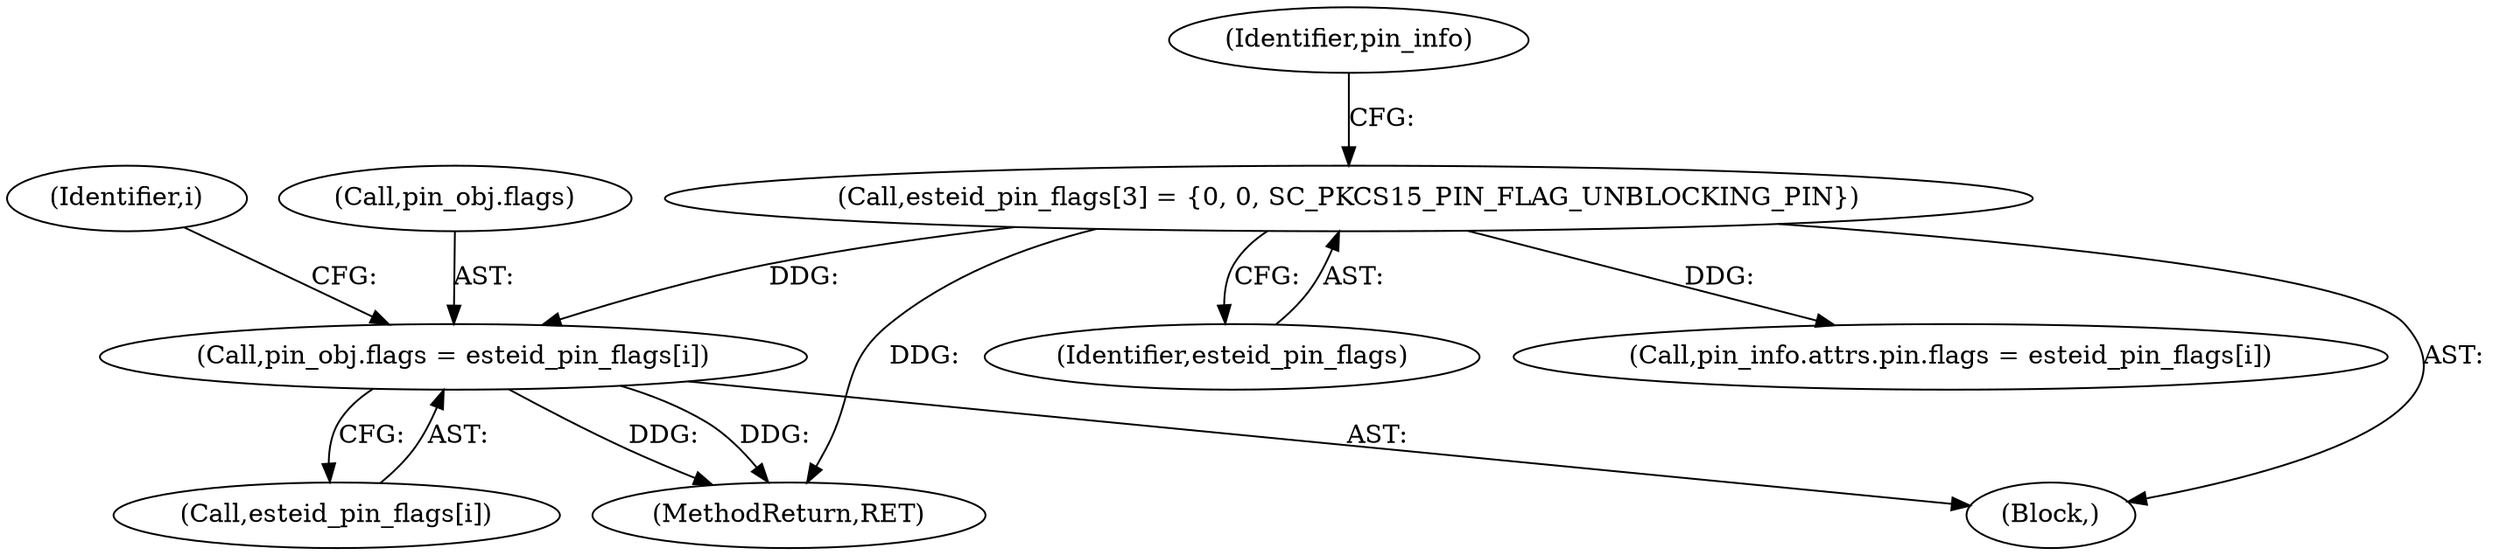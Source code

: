 digraph "0_OpenSC_360e95d45ac4123255a4c796db96337f332160ad#diff-d643a0fa169471dbf2912f4866dc49c5_4@array" {
"1000623" [label="(Call,pin_obj.flags = esteid_pin_flags[i])"];
"1000470" [label="(Call,esteid_pin_flags[3] = {0, 0, SC_PKCS15_PIN_FLAG_UNBLOCKING_PIN})"];
"1000627" [label="(Call,esteid_pin_flags[i])"];
"1000632" [label="(Identifier,i)"];
"1000471" [label="(Identifier,esteid_pin_flags)"];
"1000476" [label="(Identifier,pin_info)"];
"1000542" [label="(Call,pin_info.attrs.pin.flags = esteid_pin_flags[i])"];
"1000470" [label="(Call,esteid_pin_flags[3] = {0, 0, SC_PKCS15_PIN_FLAG_UNBLOCKING_PIN})"];
"1000834" [label="(MethodReturn,RET)"];
"1000624" [label="(Call,pin_obj.flags)"];
"1000623" [label="(Call,pin_obj.flags = esteid_pin_flags[i])"];
"1000455" [label="(Block,)"];
"1000623" -> "1000455"  [label="AST: "];
"1000623" -> "1000627"  [label="CFG: "];
"1000624" -> "1000623"  [label="AST: "];
"1000627" -> "1000623"  [label="AST: "];
"1000632" -> "1000623"  [label="CFG: "];
"1000623" -> "1000834"  [label="DDG: "];
"1000623" -> "1000834"  [label="DDG: "];
"1000470" -> "1000623"  [label="DDG: "];
"1000470" -> "1000455"  [label="AST: "];
"1000470" -> "1000471"  [label="CFG: "];
"1000471" -> "1000470"  [label="AST: "];
"1000476" -> "1000470"  [label="CFG: "];
"1000470" -> "1000834"  [label="DDG: "];
"1000470" -> "1000542"  [label="DDG: "];
}
